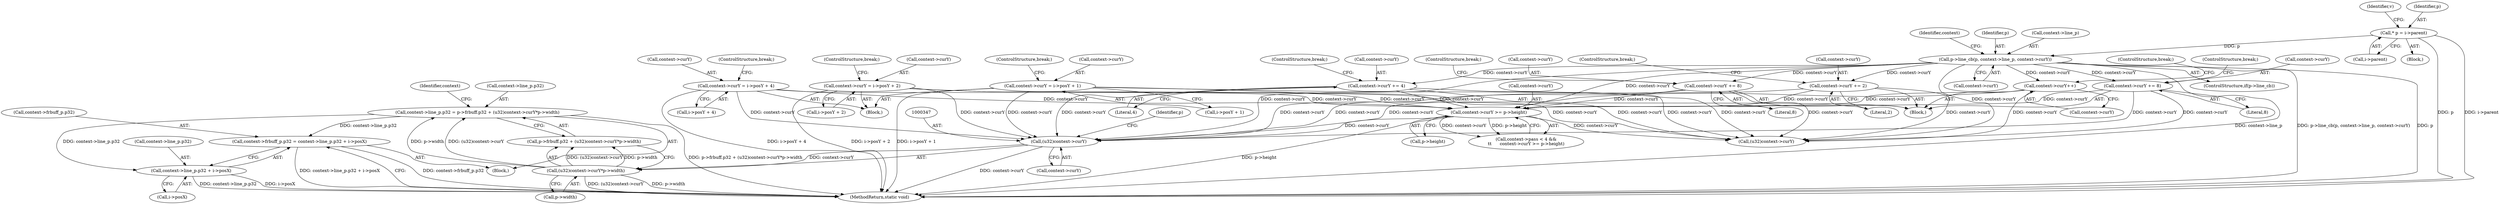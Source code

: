 digraph "0_ngiflib_37d939a6f511d16d4c95678025c235fe62e6417a@pointer" {
"1000333" [label="(Call,context->line_p.p32 = p->frbuff.p32 + (u32)context->curY*p->width)"];
"1000345" [label="(Call,(u32)context->curY*p->width)"];
"1000346" [label="(Call,(u32)context->curY)"];
"1000215" [label="(Call,context->curY += 4)"];
"1000174" [label="(Call,p->line_cb(p, context->line_p, context->curY))"];
"1000113" [label="(Call,* p = i->parent)"];
"1000267" [label="(Call,context->curY = i->posY + 2)"];
"1000241" [label="(Call,context->curY >= p->height)"];
"1000256" [label="(Call,context->curY = i->posY + 4)"];
"1000195" [label="(Call,context->curY++)"];
"1000278" [label="(Call,context->curY = i->posY + 1)"];
"1000201" [label="(Call,context->curY += 8)"];
"1000222" [label="(Call,context->curY += 2)"];
"1000208" [label="(Call,context->curY += 8)"];
"1000354" [label="(Call,context->frbuff_p.p32 = context->line_p.p32 + i->posX)"];
"1000360" [label="(Call,context->line_p.p32 + i->posX)"];
"1000361" [label="(Call,context->line_p.p32)"];
"1000351" [label="(Call,p->width)"];
"1000227" [label="(ControlStructure,break;)"];
"1000265" [label="(ControlStructure,break;)"];
"1000308" [label="(Call,(u32)context->curY)"];
"1000176" [label="(Call,context->line_p)"];
"1000121" [label="(Identifier,v)"];
"1000201" [label="(Call,context->curY += 8)"];
"1000339" [label="(Call,p->frbuff.p32 + (u32)context->curY*p->width)"];
"1000193" [label="(Block,)"];
"1000202" [label="(Call,context->curY)"];
"1000268" [label="(Call,context->curY)"];
"1000219" [label="(Literal,4)"];
"1000287" [label="(ControlStructure,break;)"];
"1000213" [label="(ControlStructure,break;)"];
"1000184" [label="(Identifier,context)"];
"1000208" [label="(Call,context->curY += 8)"];
"1000254" [label="(Block,)"];
"1000241" [label="(Call,context->curY >= p->height)"];
"1000332" [label="(Block,)"];
"1000276" [label="(ControlStructure,break;)"];
"1000175" [label="(Identifier,p)"];
"1000195" [label="(Call,context->curY++)"];
"1000355" [label="(Call,context->frbuff_p.p32)"];
"1000392" [label="(MethodReturn,static void)"];
"1000212" [label="(Literal,8)"];
"1000282" [label="(Call,i->posY + 1)"];
"1000223" [label="(Call,context->curY)"];
"1000216" [label="(Call,context->curY)"];
"1000114" [label="(Identifier,p)"];
"1000242" [label="(Call,context->curY)"];
"1000257" [label="(Call,context->curY)"];
"1000170" [label="(ControlStructure,if(p->line_cb))"];
"1000360" [label="(Call,context->line_p.p32 + i->posX)"];
"1000115" [label="(Call,i->parent)"];
"1000245" [label="(Call,p->height)"];
"1000260" [label="(Call,i->posY + 4)"];
"1000278" [label="(Call,context->curY = i->posY + 1)"];
"1000267" [label="(Call,context->curY = i->posY + 2)"];
"1000345" [label="(Call,(u32)context->curY*p->width)"];
"1000352" [label="(Identifier,p)"];
"1000222" [label="(Call,context->curY += 2)"];
"1000220" [label="(ControlStructure,break;)"];
"1000354" [label="(Call,context->frbuff_p.p32 = context->line_p.p32 + i->posX)"];
"1000333" [label="(Call,context->line_p.p32 = p->frbuff.p32 + (u32)context->curY*p->width)"];
"1000256" [label="(Call,context->curY = i->posY + 4)"];
"1000179" [label="(Call,context->curY)"];
"1000271" [label="(Call,i->posY + 2)"];
"1000113" [label="(Call,* p = i->parent)"];
"1000357" [label="(Identifier,context)"];
"1000111" [label="(Block,)"];
"1000346" [label="(Call,(u32)context->curY)"];
"1000199" [label="(ControlStructure,break;)"];
"1000226" [label="(Literal,2)"];
"1000209" [label="(Call,context->curY)"];
"1000206" [label="(ControlStructure,break;)"];
"1000366" [label="(Call,i->posX)"];
"1000348" [label="(Call,context->curY)"];
"1000215" [label="(Call,context->curY += 4)"];
"1000279" [label="(Call,context->curY)"];
"1000205" [label="(Literal,8)"];
"1000235" [label="(Call,context->pass < 4 &&\n\t\t      context->curY >= p->height)"];
"1000196" [label="(Call,context->curY)"];
"1000334" [label="(Call,context->line_p.p32)"];
"1000174" [label="(Call,p->line_cb(p, context->line_p, context->curY))"];
"1000333" -> "1000332"  [label="AST: "];
"1000333" -> "1000339"  [label="CFG: "];
"1000334" -> "1000333"  [label="AST: "];
"1000339" -> "1000333"  [label="AST: "];
"1000357" -> "1000333"  [label="CFG: "];
"1000333" -> "1000392"  [label="DDG: p->frbuff.p32 + (u32)context->curY*p->width"];
"1000345" -> "1000333"  [label="DDG: (u32)context->curY"];
"1000345" -> "1000333"  [label="DDG: p->width"];
"1000333" -> "1000354"  [label="DDG: context->line_p.p32"];
"1000333" -> "1000360"  [label="DDG: context->line_p.p32"];
"1000345" -> "1000339"  [label="AST: "];
"1000345" -> "1000351"  [label="CFG: "];
"1000346" -> "1000345"  [label="AST: "];
"1000351" -> "1000345"  [label="AST: "];
"1000339" -> "1000345"  [label="CFG: "];
"1000345" -> "1000392"  [label="DDG: p->width"];
"1000345" -> "1000392"  [label="DDG: (u32)context->curY"];
"1000345" -> "1000339"  [label="DDG: (u32)context->curY"];
"1000345" -> "1000339"  [label="DDG: p->width"];
"1000346" -> "1000345"  [label="DDG: context->curY"];
"1000346" -> "1000348"  [label="CFG: "];
"1000347" -> "1000346"  [label="AST: "];
"1000348" -> "1000346"  [label="AST: "];
"1000352" -> "1000346"  [label="CFG: "];
"1000346" -> "1000392"  [label="DDG: context->curY"];
"1000215" -> "1000346"  [label="DDG: context->curY"];
"1000174" -> "1000346"  [label="DDG: context->curY"];
"1000267" -> "1000346"  [label="DDG: context->curY"];
"1000241" -> "1000346"  [label="DDG: context->curY"];
"1000256" -> "1000346"  [label="DDG: context->curY"];
"1000195" -> "1000346"  [label="DDG: context->curY"];
"1000278" -> "1000346"  [label="DDG: context->curY"];
"1000201" -> "1000346"  [label="DDG: context->curY"];
"1000222" -> "1000346"  [label="DDG: context->curY"];
"1000208" -> "1000346"  [label="DDG: context->curY"];
"1000215" -> "1000193"  [label="AST: "];
"1000215" -> "1000219"  [label="CFG: "];
"1000216" -> "1000215"  [label="AST: "];
"1000219" -> "1000215"  [label="AST: "];
"1000220" -> "1000215"  [label="CFG: "];
"1000174" -> "1000215"  [label="DDG: context->curY"];
"1000215" -> "1000241"  [label="DDG: context->curY"];
"1000215" -> "1000308"  [label="DDG: context->curY"];
"1000174" -> "1000170"  [label="AST: "];
"1000174" -> "1000179"  [label="CFG: "];
"1000175" -> "1000174"  [label="AST: "];
"1000176" -> "1000174"  [label="AST: "];
"1000179" -> "1000174"  [label="AST: "];
"1000184" -> "1000174"  [label="CFG: "];
"1000174" -> "1000392"  [label="DDG: context->line_p"];
"1000174" -> "1000392"  [label="DDG: p->line_cb(p, context->line_p, context->curY)"];
"1000174" -> "1000392"  [label="DDG: p"];
"1000113" -> "1000174"  [label="DDG: p"];
"1000174" -> "1000195"  [label="DDG: context->curY"];
"1000174" -> "1000201"  [label="DDG: context->curY"];
"1000174" -> "1000208"  [label="DDG: context->curY"];
"1000174" -> "1000222"  [label="DDG: context->curY"];
"1000174" -> "1000241"  [label="DDG: context->curY"];
"1000174" -> "1000308"  [label="DDG: context->curY"];
"1000113" -> "1000111"  [label="AST: "];
"1000113" -> "1000115"  [label="CFG: "];
"1000114" -> "1000113"  [label="AST: "];
"1000115" -> "1000113"  [label="AST: "];
"1000121" -> "1000113"  [label="CFG: "];
"1000113" -> "1000392"  [label="DDG: p"];
"1000113" -> "1000392"  [label="DDG: i->parent"];
"1000267" -> "1000254"  [label="AST: "];
"1000267" -> "1000271"  [label="CFG: "];
"1000268" -> "1000267"  [label="AST: "];
"1000271" -> "1000267"  [label="AST: "];
"1000276" -> "1000267"  [label="CFG: "];
"1000267" -> "1000392"  [label="DDG: i->posY + 2"];
"1000267" -> "1000241"  [label="DDG: context->curY"];
"1000267" -> "1000308"  [label="DDG: context->curY"];
"1000241" -> "1000235"  [label="AST: "];
"1000241" -> "1000245"  [label="CFG: "];
"1000242" -> "1000241"  [label="AST: "];
"1000245" -> "1000241"  [label="AST: "];
"1000235" -> "1000241"  [label="CFG: "];
"1000241" -> "1000392"  [label="DDG: p->height"];
"1000241" -> "1000235"  [label="DDG: context->curY"];
"1000241" -> "1000235"  [label="DDG: p->height"];
"1000256" -> "1000241"  [label="DDG: context->curY"];
"1000195" -> "1000241"  [label="DDG: context->curY"];
"1000278" -> "1000241"  [label="DDG: context->curY"];
"1000201" -> "1000241"  [label="DDG: context->curY"];
"1000222" -> "1000241"  [label="DDG: context->curY"];
"1000208" -> "1000241"  [label="DDG: context->curY"];
"1000241" -> "1000308"  [label="DDG: context->curY"];
"1000256" -> "1000254"  [label="AST: "];
"1000256" -> "1000260"  [label="CFG: "];
"1000257" -> "1000256"  [label="AST: "];
"1000260" -> "1000256"  [label="AST: "];
"1000265" -> "1000256"  [label="CFG: "];
"1000256" -> "1000392"  [label="DDG: i->posY + 4"];
"1000256" -> "1000308"  [label="DDG: context->curY"];
"1000195" -> "1000193"  [label="AST: "];
"1000195" -> "1000196"  [label="CFG: "];
"1000196" -> "1000195"  [label="AST: "];
"1000199" -> "1000195"  [label="CFG: "];
"1000195" -> "1000308"  [label="DDG: context->curY"];
"1000278" -> "1000254"  [label="AST: "];
"1000278" -> "1000282"  [label="CFG: "];
"1000279" -> "1000278"  [label="AST: "];
"1000282" -> "1000278"  [label="AST: "];
"1000287" -> "1000278"  [label="CFG: "];
"1000278" -> "1000392"  [label="DDG: i->posY + 1"];
"1000278" -> "1000308"  [label="DDG: context->curY"];
"1000201" -> "1000193"  [label="AST: "];
"1000201" -> "1000205"  [label="CFG: "];
"1000202" -> "1000201"  [label="AST: "];
"1000205" -> "1000201"  [label="AST: "];
"1000206" -> "1000201"  [label="CFG: "];
"1000201" -> "1000308"  [label="DDG: context->curY"];
"1000222" -> "1000193"  [label="AST: "];
"1000222" -> "1000226"  [label="CFG: "];
"1000223" -> "1000222"  [label="AST: "];
"1000226" -> "1000222"  [label="AST: "];
"1000227" -> "1000222"  [label="CFG: "];
"1000222" -> "1000308"  [label="DDG: context->curY"];
"1000208" -> "1000193"  [label="AST: "];
"1000208" -> "1000212"  [label="CFG: "];
"1000209" -> "1000208"  [label="AST: "];
"1000212" -> "1000208"  [label="AST: "];
"1000213" -> "1000208"  [label="CFG: "];
"1000208" -> "1000308"  [label="DDG: context->curY"];
"1000354" -> "1000332"  [label="AST: "];
"1000354" -> "1000360"  [label="CFG: "];
"1000355" -> "1000354"  [label="AST: "];
"1000360" -> "1000354"  [label="AST: "];
"1000392" -> "1000354"  [label="CFG: "];
"1000354" -> "1000392"  [label="DDG: context->line_p.p32 + i->posX"];
"1000354" -> "1000392"  [label="DDG: context->frbuff_p.p32"];
"1000360" -> "1000366"  [label="CFG: "];
"1000361" -> "1000360"  [label="AST: "];
"1000366" -> "1000360"  [label="AST: "];
"1000360" -> "1000392"  [label="DDG: i->posX"];
"1000360" -> "1000392"  [label="DDG: context->line_p.p32"];
}
